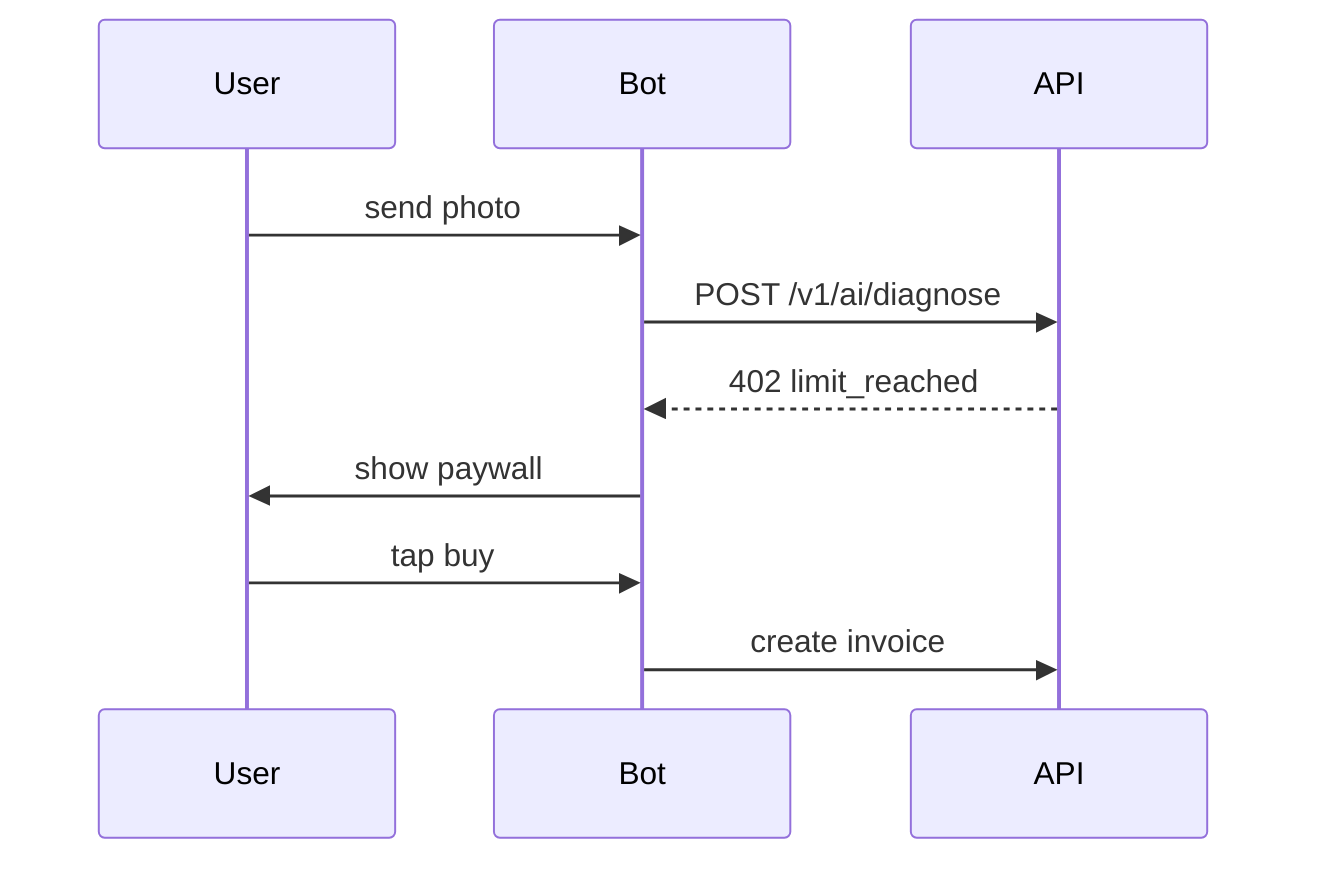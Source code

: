 sequenceDiagram
    participant U as User
    participant B as Bot
    participant A as API
    U->>B: send photo
    B->>A: POST /v1/ai/diagnose
    A-->>B: 402 limit_reached
    B->>U: show paywall
    U->>B: tap buy
    B->>A: create invoice